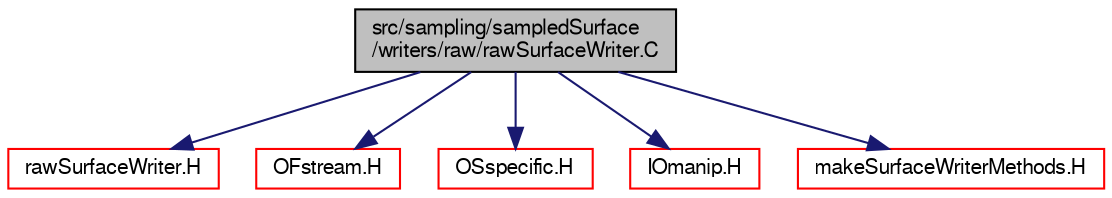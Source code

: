digraph "src/sampling/sampledSurface/writers/raw/rawSurfaceWriter.C"
{
  bgcolor="transparent";
  edge [fontname="FreeSans",fontsize="10",labelfontname="FreeSans",labelfontsize="10"];
  node [fontname="FreeSans",fontsize="10",shape=record];
  Node0 [label="src/sampling/sampledSurface\l/writers/raw/rawSurfaceWriter.C",height=0.2,width=0.4,color="black", fillcolor="grey75", style="filled", fontcolor="black"];
  Node0 -> Node1 [color="midnightblue",fontsize="10",style="solid",fontname="FreeSans"];
  Node1 [label="rawSurfaceWriter.H",height=0.2,width=0.4,color="red",URL="$a14873.html"];
  Node0 -> Node147 [color="midnightblue",fontsize="10",style="solid",fontname="FreeSans"];
  Node147 [label="OFstream.H",height=0.2,width=0.4,color="red",URL="$a09065.html"];
  Node0 -> Node149 [color="midnightblue",fontsize="10",style="solid",fontname="FreeSans"];
  Node149 [label="OSspecific.H",height=0.2,width=0.4,color="red",URL="$a10370.html",tooltip="Functions used by OpenFOAM that are specific to POSIX compliant operating systems and need to be repl..."];
  Node0 -> Node153 [color="midnightblue",fontsize="10",style="solid",fontname="FreeSans"];
  Node153 [label="IOmanip.H",height=0.2,width=0.4,color="red",URL="$a09080.html",tooltip="Istream and Ostream manipulators taking arguments. "];
  Node0 -> Node154 [color="midnightblue",fontsize="10",style="solid",fontname="FreeSans"];
  Node154 [label="makeSurfaceWriterMethods.H",height=0.2,width=0.4,color="red",URL="$a14852.html",tooltip="Convenience macros for instantiating writer methods for surfaceWriter classes. "];
}
